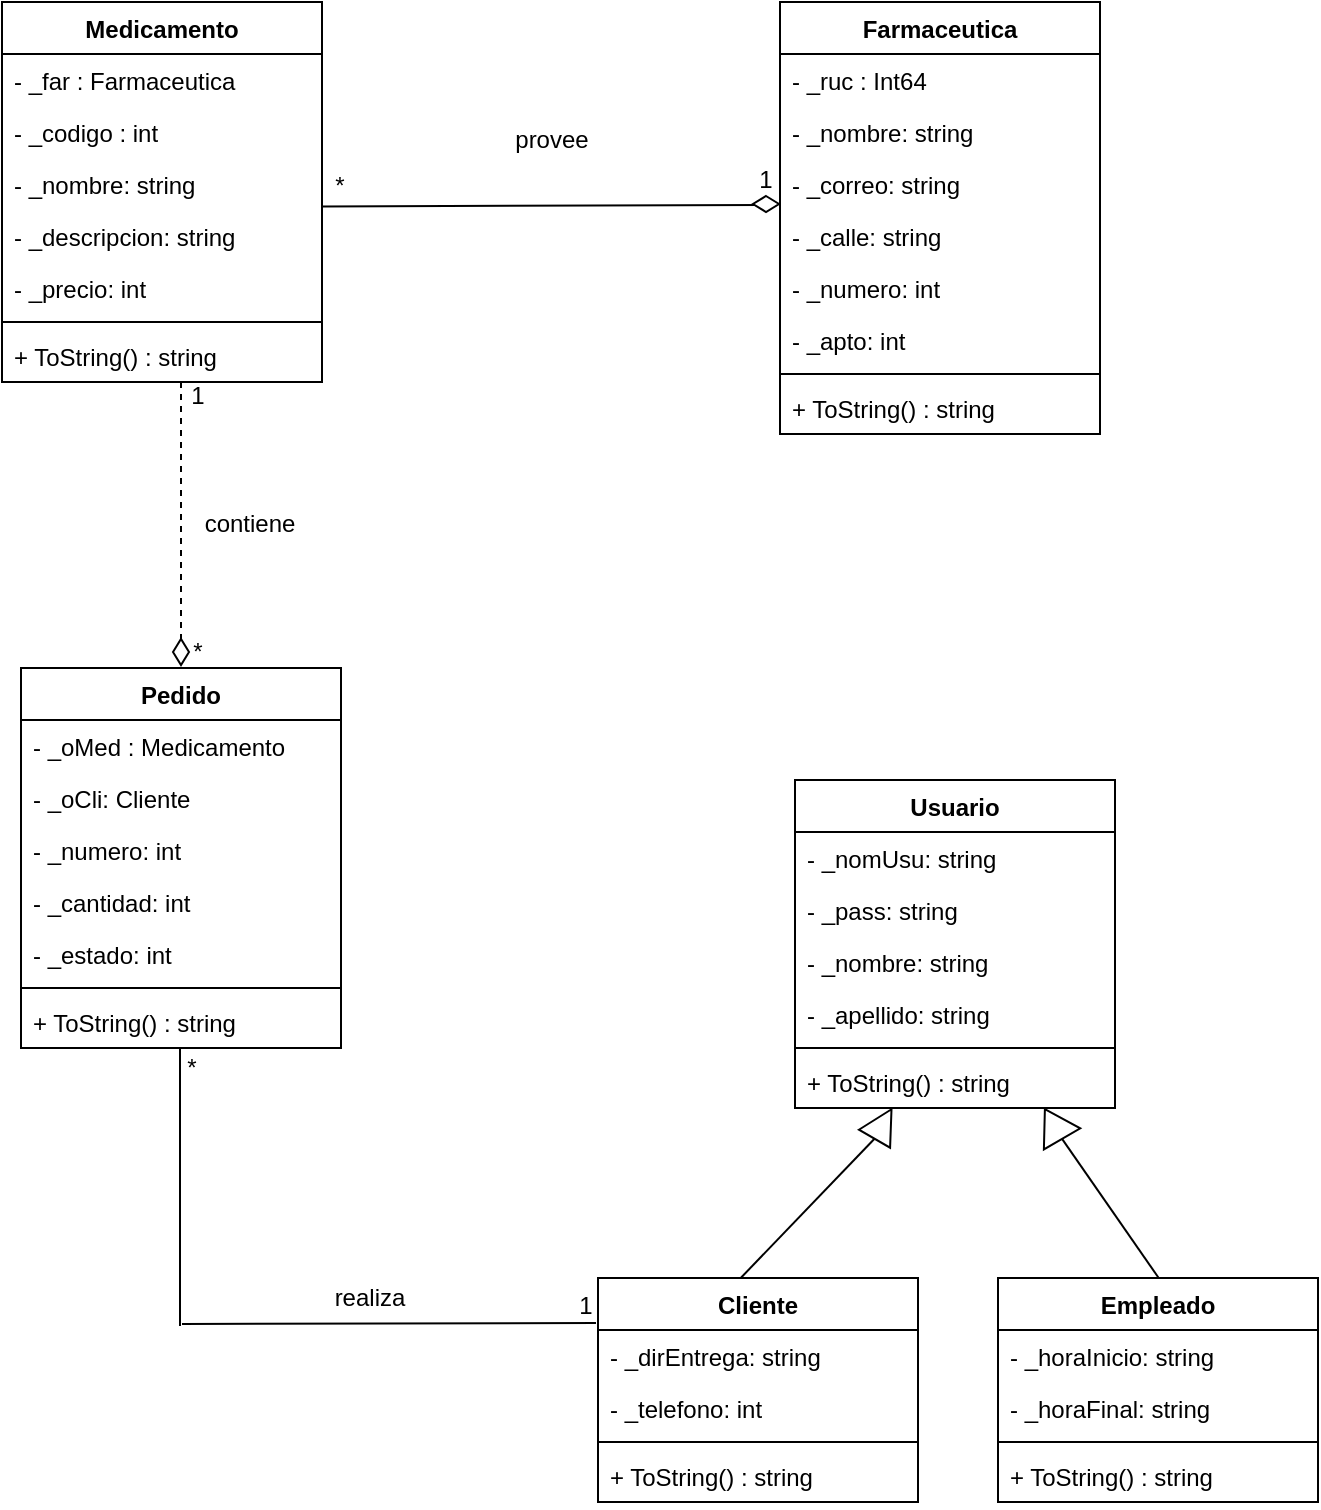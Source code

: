 <mxfile version="13.3.9" type="device"><diagram id="gqibiDpZGKZRqZBC5mwG" name="Page-1"><mxGraphModel dx="813" dy="485" grid="0" gridSize="10" guides="1" tooltips="1" connect="1" arrows="1" fold="1" page="0" pageScale="1" pageWidth="827" pageHeight="1169" math="0" shadow="0"><root><mxCell id="0"/><mxCell id="1" parent="0"/><mxCell id="y4wVDLGvQ4hLtuZv36sM-9" value="" style="endArrow=none;html=1;strokeWidth=1;fontSize=12;entryX=0;entryY=0.5;entryDx=0;entryDy=0;" edge="1" parent="1" target="y4wVDLGvQ4hLtuZv36sM-12"><mxGeometry width="50" height="50" relative="1" as="geometry"><mxPoint x="677.36" y="655" as="sourcePoint"/><mxPoint x="677.36" y="626.0" as="targetPoint"/></mxGeometry></mxCell><mxCell id="y4wVDLGvQ4hLtuZv36sM-10" value="" style="endArrow=none;html=1;strokeWidth=1;fontSize=12;entryX=0;entryY=0.5;entryDx=0;entryDy=0;" edge="1" parent="1" target="y4wVDLGvQ4hLtuZv36sM-78"><mxGeometry width="50" height="50" relative="1" as="geometry"><mxPoint x="468.36" y="655" as="sourcePoint"/><mxPoint x="545" y="588" as="targetPoint"/></mxGeometry></mxCell><mxCell id="y4wVDLGvQ4hLtuZv36sM-12" value="" style="triangle;whiteSpace=wrap;html=1;fontSize=12;align=center;rotation=-120;" vertex="1" parent="1"><mxGeometry x="616.15" y="567.5" width="17.18" height="21" as="geometry"/></mxCell><mxCell id="y4wVDLGvQ4hLtuZv36sM-13" value="" style="endArrow=none;html=1;strokeWidth=1;fontSize=12;entryX=0;entryY=0.5;entryDx=0;entryDy=0;exitX=0.999;exitY=0.931;exitDx=0;exitDy=0;exitPerimeter=0;" edge="1" parent="1" source="y4wVDLGvQ4hLtuZv36sM-38"><mxGeometry width="50" height="50" relative="1" as="geometry"><mxPoint x="274" y="118.5" as="sourcePoint"/><mxPoint x="487" y="118.5" as="targetPoint"/></mxGeometry></mxCell><mxCell id="y4wVDLGvQ4hLtuZv36sM-15" value="" style="endArrow=none;html=1;strokeWidth=1;fontSize=12;" edge="1" parent="1"><mxGeometry width="50" height="50" relative="1" as="geometry"><mxPoint x="188" y="540" as="sourcePoint"/><mxPoint x="188" y="679" as="targetPoint"/></mxGeometry></mxCell><mxCell id="y4wVDLGvQ4hLtuZv36sM-16" value="" style="endArrow=none;html=1;strokeWidth=1;fontSize=12;exitX=0;exitY=0.5;exitDx=0;exitDy=0;" edge="1" parent="1"><mxGeometry width="50" height="50" relative="1" as="geometry"><mxPoint x="396" y="677.5" as="sourcePoint"/><mxPoint x="189" y="678" as="targetPoint"/></mxGeometry></mxCell><mxCell id="y4wVDLGvQ4hLtuZv36sM-17" value="provee" style="text;html=1;strokeColor=none;fillColor=none;align=center;verticalAlign=middle;whiteSpace=wrap;rounded=0;fontSize=12;" vertex="1" parent="1"><mxGeometry x="354" y="76" width="40" height="20" as="geometry"/></mxCell><mxCell id="y4wVDLGvQ4hLtuZv36sM-19" value="contiene" style="text;html=1;strokeColor=none;fillColor=none;align=center;verticalAlign=middle;whiteSpace=wrap;rounded=0;fontSize=12;" vertex="1" parent="1"><mxGeometry x="203" y="268" width="40" height="20" as="geometry"/></mxCell><mxCell id="y4wVDLGvQ4hLtuZv36sM-20" value="realiza" style="text;html=1;strokeColor=none;fillColor=none;align=center;verticalAlign=middle;whiteSpace=wrap;rounded=0;fontSize=12;" vertex="1" parent="1"><mxGeometry x="263" y="655" width="40" height="20" as="geometry"/></mxCell><mxCell id="y4wVDLGvQ4hLtuZv36sM-22" value="" style="endArrow=none;html=1;strokeWidth=1;fontSize=12;entryX=0;entryY=0.5;entryDx=0;entryDy=0;exitX=1;exitY=0.5;exitDx=0;exitDy=0;" edge="1" parent="1"><mxGeometry width="50" height="50" relative="1" as="geometry"><mxPoint x="261" y="118.5" as="sourcePoint"/><mxPoint x="261" y="118.5" as="targetPoint"/></mxGeometry></mxCell><mxCell id="y4wVDLGvQ4hLtuZv36sM-23" value="*" style="text;html=1;strokeColor=none;fillColor=none;align=center;verticalAlign=middle;whiteSpace=wrap;rounded=0;fontSize=12;" vertex="1" parent="1"><mxGeometry x="247.5" y="99" width="40" height="20" as="geometry"/></mxCell><mxCell id="y4wVDLGvQ4hLtuZv36sM-24" value="1" style="text;html=1;strokeColor=none;fillColor=none;align=center;verticalAlign=middle;whiteSpace=wrap;rounded=0;fontSize=12;" vertex="1" parent="1"><mxGeometry x="461" y="96" width="40" height="20" as="geometry"/></mxCell><mxCell id="y4wVDLGvQ4hLtuZv36sM-26" value="" style="rhombus;whiteSpace=wrap;html=1;fontSize=12;align=center;rotation=-90;" vertex="1" parent="1"><mxGeometry x="182" y="338" width="13" height="8" as="geometry"/></mxCell><mxCell id="y4wVDLGvQ4hLtuZv36sM-28" value="" style="endArrow=none;html=1;strokeWidth=1;fontSize=12;exitX=0.5;exitY=1;exitDx=0;exitDy=0;entryX=1;entryY=0.5;entryDx=0;entryDy=0;dashed=1;" edge="1" parent="1" target="y4wVDLGvQ4hLtuZv36sM-26"><mxGeometry width="50" height="50" relative="1" as="geometry"><mxPoint x="188.5" y="207" as="sourcePoint"/><mxPoint x="188.5" y="349.0" as="targetPoint"/></mxGeometry></mxCell><mxCell id="y4wVDLGvQ4hLtuZv36sM-29" value="*" style="text;html=1;strokeColor=none;fillColor=none;align=center;verticalAlign=middle;whiteSpace=wrap;rounded=0;fontSize=12;" vertex="1" parent="1"><mxGeometry x="177" y="332" width="40" height="20" as="geometry"/></mxCell><mxCell id="y4wVDLGvQ4hLtuZv36sM-30" value="1" style="text;html=1;strokeColor=none;fillColor=none;align=center;verticalAlign=middle;whiteSpace=wrap;rounded=0;fontSize=12;" vertex="1" parent="1"><mxGeometry x="177" y="204" width="40" height="20" as="geometry"/></mxCell><mxCell id="y4wVDLGvQ4hLtuZv36sM-31" value="*" style="text;html=1;strokeColor=none;fillColor=none;align=center;verticalAlign=middle;whiteSpace=wrap;rounded=0;fontSize=12;" vertex="1" parent="1"><mxGeometry x="174" y="540" width="40" height="20" as="geometry"/></mxCell><mxCell id="y4wVDLGvQ4hLtuZv36sM-32" value="1" style="text;html=1;strokeColor=none;fillColor=none;align=center;verticalAlign=middle;whiteSpace=wrap;rounded=0;fontSize=12;" vertex="1" parent="1"><mxGeometry x="371" y="659" width="40" height="20" as="geometry"/></mxCell><mxCell id="y4wVDLGvQ4hLtuZv36sM-33" value="Medicamento" style="swimlane;fontStyle=1;align=center;verticalAlign=top;childLayout=stackLayout;horizontal=1;startSize=26;horizontalStack=0;resizeParent=1;resizeParentMax=0;resizeLast=0;collapsible=1;marginBottom=0;fontSize=12;" vertex="1" parent="1"><mxGeometry x="99" y="17" width="160" height="190" as="geometry"/></mxCell><mxCell id="y4wVDLGvQ4hLtuZv36sM-34" value="- _far : Farmaceutica" style="text;strokeColor=none;fillColor=none;align=left;verticalAlign=top;spacingLeft=4;spacingRight=4;overflow=hidden;rotatable=0;points=[[0,0.5],[1,0.5]];portConstraint=eastwest;" vertex="1" parent="y4wVDLGvQ4hLtuZv36sM-33"><mxGeometry y="26" width="160" height="26" as="geometry"/></mxCell><mxCell id="y4wVDLGvQ4hLtuZv36sM-37" value="- _codigo : int" style="text;strokeColor=none;fillColor=none;align=left;verticalAlign=top;spacingLeft=4;spacingRight=4;overflow=hidden;rotatable=0;points=[[0,0.5],[1,0.5]];portConstraint=eastwest;" vertex="1" parent="y4wVDLGvQ4hLtuZv36sM-33"><mxGeometry y="52" width="160" height="26" as="geometry"/></mxCell><mxCell id="y4wVDLGvQ4hLtuZv36sM-38" value="- _nombre: string" style="text;strokeColor=none;fillColor=none;align=left;verticalAlign=top;spacingLeft=4;spacingRight=4;overflow=hidden;rotatable=0;points=[[0,0.5],[1,0.5]];portConstraint=eastwest;" vertex="1" parent="y4wVDLGvQ4hLtuZv36sM-33"><mxGeometry y="78" width="160" height="26" as="geometry"/></mxCell><mxCell id="y4wVDLGvQ4hLtuZv36sM-39" value="- _descripcion: string" style="text;strokeColor=none;fillColor=none;align=left;verticalAlign=top;spacingLeft=4;spacingRight=4;overflow=hidden;rotatable=0;points=[[0,0.5],[1,0.5]];portConstraint=eastwest;" vertex="1" parent="y4wVDLGvQ4hLtuZv36sM-33"><mxGeometry y="104" width="160" height="26" as="geometry"/></mxCell><mxCell id="y4wVDLGvQ4hLtuZv36sM-40" value="- _precio: int" style="text;strokeColor=none;fillColor=none;align=left;verticalAlign=top;spacingLeft=4;spacingRight=4;overflow=hidden;rotatable=0;points=[[0,0.5],[1,0.5]];portConstraint=eastwest;" vertex="1" parent="y4wVDLGvQ4hLtuZv36sM-33"><mxGeometry y="130" width="160" height="26" as="geometry"/></mxCell><mxCell id="y4wVDLGvQ4hLtuZv36sM-35" value="" style="line;strokeWidth=1;fillColor=none;align=left;verticalAlign=middle;spacingTop=-1;spacingLeft=3;spacingRight=3;rotatable=0;labelPosition=right;points=[];portConstraint=eastwest;" vertex="1" parent="y4wVDLGvQ4hLtuZv36sM-33"><mxGeometry y="156" width="160" height="8" as="geometry"/></mxCell><mxCell id="y4wVDLGvQ4hLtuZv36sM-36" value="+ ToString() : string" style="text;strokeColor=none;fillColor=none;align=left;verticalAlign=top;spacingLeft=4;spacingRight=4;overflow=hidden;rotatable=0;points=[[0,0.5],[1,0.5]];portConstraint=eastwest;" vertex="1" parent="y4wVDLGvQ4hLtuZv36sM-33"><mxGeometry y="164" width="160" height="26" as="geometry"/></mxCell><mxCell id="y4wVDLGvQ4hLtuZv36sM-41" value="Farmaceutica" style="swimlane;fontStyle=1;align=center;verticalAlign=top;childLayout=stackLayout;horizontal=1;startSize=26;horizontalStack=0;resizeParent=1;resizeParentMax=0;resizeLast=0;collapsible=1;marginBottom=0;fontSize=12;" vertex="1" parent="1"><mxGeometry x="488" y="17" width="160" height="216" as="geometry"/></mxCell><mxCell id="y4wVDLGvQ4hLtuZv36sM-42" value="- _ruc : Int64" style="text;strokeColor=none;fillColor=none;align=left;verticalAlign=top;spacingLeft=4;spacingRight=4;overflow=hidden;rotatable=0;points=[[0,0.5],[1,0.5]];portConstraint=eastwest;" vertex="1" parent="y4wVDLGvQ4hLtuZv36sM-41"><mxGeometry y="26" width="160" height="26" as="geometry"/></mxCell><mxCell id="y4wVDLGvQ4hLtuZv36sM-43" value="- _nombre: string" style="text;strokeColor=none;fillColor=none;align=left;verticalAlign=top;spacingLeft=4;spacingRight=4;overflow=hidden;rotatable=0;points=[[0,0.5],[1,0.5]];portConstraint=eastwest;" vertex="1" parent="y4wVDLGvQ4hLtuZv36sM-41"><mxGeometry y="52" width="160" height="26" as="geometry"/></mxCell><mxCell id="y4wVDLGvQ4hLtuZv36sM-44" value="- _correo: string" style="text;strokeColor=none;fillColor=none;align=left;verticalAlign=top;spacingLeft=4;spacingRight=4;overflow=hidden;rotatable=0;points=[[0,0.5],[1,0.5]];portConstraint=eastwest;" vertex="1" parent="y4wVDLGvQ4hLtuZv36sM-41"><mxGeometry y="78" width="160" height="26" as="geometry"/></mxCell><mxCell id="y4wVDLGvQ4hLtuZv36sM-45" value="- _calle: string" style="text;strokeColor=none;fillColor=none;align=left;verticalAlign=top;spacingLeft=4;spacingRight=4;overflow=hidden;rotatable=0;points=[[0,0.5],[1,0.5]];portConstraint=eastwest;" vertex="1" parent="y4wVDLGvQ4hLtuZv36sM-41"><mxGeometry y="104" width="160" height="26" as="geometry"/></mxCell><mxCell id="y4wVDLGvQ4hLtuZv36sM-46" value="- _numero: int" style="text;strokeColor=none;fillColor=none;align=left;verticalAlign=top;spacingLeft=4;spacingRight=4;overflow=hidden;rotatable=0;points=[[0,0.5],[1,0.5]];portConstraint=eastwest;" vertex="1" parent="y4wVDLGvQ4hLtuZv36sM-41"><mxGeometry y="130" width="160" height="26" as="geometry"/></mxCell><mxCell id="y4wVDLGvQ4hLtuZv36sM-49" value="- _apto: int" style="text;strokeColor=none;fillColor=none;align=left;verticalAlign=top;spacingLeft=4;spacingRight=4;overflow=hidden;rotatable=0;points=[[0,0.5],[1,0.5]];portConstraint=eastwest;" vertex="1" parent="y4wVDLGvQ4hLtuZv36sM-41"><mxGeometry y="156" width="160" height="26" as="geometry"/></mxCell><mxCell id="y4wVDLGvQ4hLtuZv36sM-47" value="" style="line;strokeWidth=1;fillColor=none;align=left;verticalAlign=middle;spacingTop=-1;spacingLeft=3;spacingRight=3;rotatable=0;labelPosition=right;points=[];portConstraint=eastwest;" vertex="1" parent="y4wVDLGvQ4hLtuZv36sM-41"><mxGeometry y="182" width="160" height="8" as="geometry"/></mxCell><mxCell id="y4wVDLGvQ4hLtuZv36sM-48" value="+ ToString() : string" style="text;strokeColor=none;fillColor=none;align=left;verticalAlign=top;spacingLeft=4;spacingRight=4;overflow=hidden;rotatable=0;points=[[0,0.5],[1,0.5]];portConstraint=eastwest;" vertex="1" parent="y4wVDLGvQ4hLtuZv36sM-41"><mxGeometry y="190" width="160" height="26" as="geometry"/></mxCell><mxCell id="y4wVDLGvQ4hLtuZv36sM-50" value="Pedido" style="swimlane;fontStyle=1;align=center;verticalAlign=top;childLayout=stackLayout;horizontal=1;startSize=26;horizontalStack=0;resizeParent=1;resizeParentMax=0;resizeLast=0;collapsible=1;marginBottom=0;fontSize=12;" vertex="1" parent="1"><mxGeometry x="108.5" y="350" width="160" height="190" as="geometry"/></mxCell><mxCell id="y4wVDLGvQ4hLtuZv36sM-51" value="- _oMed : Medicamento" style="text;strokeColor=none;fillColor=none;align=left;verticalAlign=top;spacingLeft=4;spacingRight=4;overflow=hidden;rotatable=0;points=[[0,0.5],[1,0.5]];portConstraint=eastwest;" vertex="1" parent="y4wVDLGvQ4hLtuZv36sM-50"><mxGeometry y="26" width="160" height="26" as="geometry"/></mxCell><mxCell id="y4wVDLGvQ4hLtuZv36sM-52" value="- _oCli: Cliente" style="text;strokeColor=none;fillColor=none;align=left;verticalAlign=top;spacingLeft=4;spacingRight=4;overflow=hidden;rotatable=0;points=[[0,0.5],[1,0.5]];portConstraint=eastwest;" vertex="1" parent="y4wVDLGvQ4hLtuZv36sM-50"><mxGeometry y="52" width="160" height="26" as="geometry"/></mxCell><mxCell id="y4wVDLGvQ4hLtuZv36sM-53" value="- _numero: int" style="text;strokeColor=none;fillColor=none;align=left;verticalAlign=top;spacingLeft=4;spacingRight=4;overflow=hidden;rotatable=0;points=[[0,0.5],[1,0.5]];portConstraint=eastwest;" vertex="1" parent="y4wVDLGvQ4hLtuZv36sM-50"><mxGeometry y="78" width="160" height="26" as="geometry"/></mxCell><mxCell id="y4wVDLGvQ4hLtuZv36sM-54" value="- _cantidad: int" style="text;strokeColor=none;fillColor=none;align=left;verticalAlign=top;spacingLeft=4;spacingRight=4;overflow=hidden;rotatable=0;points=[[0,0.5],[1,0.5]];portConstraint=eastwest;" vertex="1" parent="y4wVDLGvQ4hLtuZv36sM-50"><mxGeometry y="104" width="160" height="26" as="geometry"/></mxCell><mxCell id="y4wVDLGvQ4hLtuZv36sM-55" value="- _estado: int" style="text;strokeColor=none;fillColor=none;align=left;verticalAlign=top;spacingLeft=4;spacingRight=4;overflow=hidden;rotatable=0;points=[[0,0.5],[1,0.5]];portConstraint=eastwest;" vertex="1" parent="y4wVDLGvQ4hLtuZv36sM-50"><mxGeometry y="130" width="160" height="26" as="geometry"/></mxCell><mxCell id="y4wVDLGvQ4hLtuZv36sM-56" value="" style="line;strokeWidth=1;fillColor=none;align=left;verticalAlign=middle;spacingTop=-1;spacingLeft=3;spacingRight=3;rotatable=0;labelPosition=right;points=[];portConstraint=eastwest;" vertex="1" parent="y4wVDLGvQ4hLtuZv36sM-50"><mxGeometry y="156" width="160" height="8" as="geometry"/></mxCell><mxCell id="y4wVDLGvQ4hLtuZv36sM-57" value="+ ToString() : string" style="text;strokeColor=none;fillColor=none;align=left;verticalAlign=top;spacingLeft=4;spacingRight=4;overflow=hidden;rotatable=0;points=[[0,0.5],[1,0.5]];portConstraint=eastwest;" vertex="1" parent="y4wVDLGvQ4hLtuZv36sM-50"><mxGeometry y="164" width="160" height="26" as="geometry"/></mxCell><mxCell id="y4wVDLGvQ4hLtuZv36sM-58" value="Usuario" style="swimlane;fontStyle=1;align=center;verticalAlign=top;childLayout=stackLayout;horizontal=1;startSize=26;horizontalStack=0;resizeParent=1;resizeParentMax=0;resizeLast=0;collapsible=1;marginBottom=0;fontSize=12;" vertex="1" parent="1"><mxGeometry x="495.5" y="406" width="160" height="164" as="geometry"/></mxCell><mxCell id="y4wVDLGvQ4hLtuZv36sM-59" value="- _nomUsu: string" style="text;strokeColor=none;fillColor=none;align=left;verticalAlign=top;spacingLeft=4;spacingRight=4;overflow=hidden;rotatable=0;points=[[0,0.5],[1,0.5]];portConstraint=eastwest;" vertex="1" parent="y4wVDLGvQ4hLtuZv36sM-58"><mxGeometry y="26" width="160" height="26" as="geometry"/></mxCell><mxCell id="y4wVDLGvQ4hLtuZv36sM-60" value="- _pass: string" style="text;strokeColor=none;fillColor=none;align=left;verticalAlign=top;spacingLeft=4;spacingRight=4;overflow=hidden;rotatable=0;points=[[0,0.5],[1,0.5]];portConstraint=eastwest;" vertex="1" parent="y4wVDLGvQ4hLtuZv36sM-58"><mxGeometry y="52" width="160" height="26" as="geometry"/></mxCell><mxCell id="y4wVDLGvQ4hLtuZv36sM-61" value="- _nombre: string" style="text;strokeColor=none;fillColor=none;align=left;verticalAlign=top;spacingLeft=4;spacingRight=4;overflow=hidden;rotatable=0;points=[[0,0.5],[1,0.5]];portConstraint=eastwest;" vertex="1" parent="y4wVDLGvQ4hLtuZv36sM-58"><mxGeometry y="78" width="160" height="26" as="geometry"/></mxCell><mxCell id="y4wVDLGvQ4hLtuZv36sM-62" value="- _apellido: string" style="text;strokeColor=none;fillColor=none;align=left;verticalAlign=top;spacingLeft=4;spacingRight=4;overflow=hidden;rotatable=0;points=[[0,0.5],[1,0.5]];portConstraint=eastwest;" vertex="1" parent="y4wVDLGvQ4hLtuZv36sM-58"><mxGeometry y="104" width="160" height="26" as="geometry"/></mxCell><mxCell id="y4wVDLGvQ4hLtuZv36sM-64" value="" style="line;strokeWidth=1;fillColor=none;align=left;verticalAlign=middle;spacingTop=-1;spacingLeft=3;spacingRight=3;rotatable=0;labelPosition=right;points=[];portConstraint=eastwest;" vertex="1" parent="y4wVDLGvQ4hLtuZv36sM-58"><mxGeometry y="130" width="160" height="8" as="geometry"/></mxCell><mxCell id="y4wVDLGvQ4hLtuZv36sM-65" value="+ ToString() : string" style="text;strokeColor=none;fillColor=none;align=left;verticalAlign=top;spacingLeft=4;spacingRight=4;overflow=hidden;rotatable=0;points=[[0,0.5],[1,0.5]];portConstraint=eastwest;" vertex="1" parent="y4wVDLGvQ4hLtuZv36sM-58"><mxGeometry y="138" width="160" height="26" as="geometry"/></mxCell><mxCell id="y4wVDLGvQ4hLtuZv36sM-66" value="Cliente" style="swimlane;fontStyle=1;align=center;verticalAlign=top;childLayout=stackLayout;horizontal=1;startSize=26;horizontalStack=0;resizeParent=1;resizeParentMax=0;resizeLast=0;collapsible=1;marginBottom=0;fontSize=12;" vertex="1" parent="1"><mxGeometry x="397" y="655" width="160" height="112" as="geometry"/></mxCell><mxCell id="y4wVDLGvQ4hLtuZv36sM-67" value="- _dirEntrega: string" style="text;strokeColor=none;fillColor=none;align=left;verticalAlign=top;spacingLeft=4;spacingRight=4;overflow=hidden;rotatable=0;points=[[0,0.5],[1,0.5]];portConstraint=eastwest;" vertex="1" parent="y4wVDLGvQ4hLtuZv36sM-66"><mxGeometry y="26" width="160" height="26" as="geometry"/></mxCell><mxCell id="y4wVDLGvQ4hLtuZv36sM-68" value="- _telefono: int" style="text;strokeColor=none;fillColor=none;align=left;verticalAlign=top;spacingLeft=4;spacingRight=4;overflow=hidden;rotatable=0;points=[[0,0.5],[1,0.5]];portConstraint=eastwest;" vertex="1" parent="y4wVDLGvQ4hLtuZv36sM-66"><mxGeometry y="52" width="160" height="26" as="geometry"/></mxCell><mxCell id="y4wVDLGvQ4hLtuZv36sM-71" value="" style="line;strokeWidth=1;fillColor=none;align=left;verticalAlign=middle;spacingTop=-1;spacingLeft=3;spacingRight=3;rotatable=0;labelPosition=right;points=[];portConstraint=eastwest;" vertex="1" parent="y4wVDLGvQ4hLtuZv36sM-66"><mxGeometry y="78" width="160" height="8" as="geometry"/></mxCell><mxCell id="y4wVDLGvQ4hLtuZv36sM-72" value="+ ToString() : string" style="text;strokeColor=none;fillColor=none;align=left;verticalAlign=top;spacingLeft=4;spacingRight=4;overflow=hidden;rotatable=0;points=[[0,0.5],[1,0.5]];portConstraint=eastwest;" vertex="1" parent="y4wVDLGvQ4hLtuZv36sM-66"><mxGeometry y="86" width="160" height="26" as="geometry"/></mxCell><mxCell id="y4wVDLGvQ4hLtuZv36sM-73" value="Empleado" style="swimlane;fontStyle=1;align=center;verticalAlign=top;childLayout=stackLayout;horizontal=1;startSize=26;horizontalStack=0;resizeParent=1;resizeParentMax=0;resizeLast=0;collapsible=1;marginBottom=0;fontSize=12;" vertex="1" parent="1"><mxGeometry x="597" y="655" width="160" height="112" as="geometry"/></mxCell><mxCell id="y4wVDLGvQ4hLtuZv36sM-74" value="- _horaInicio: string" style="text;strokeColor=none;fillColor=none;align=left;verticalAlign=top;spacingLeft=4;spacingRight=4;overflow=hidden;rotatable=0;points=[[0,0.5],[1,0.5]];portConstraint=eastwest;" vertex="1" parent="y4wVDLGvQ4hLtuZv36sM-73"><mxGeometry y="26" width="160" height="26" as="geometry"/></mxCell><mxCell id="y4wVDLGvQ4hLtuZv36sM-75" value="- _horaFinal: string" style="text;strokeColor=none;fillColor=none;align=left;verticalAlign=top;spacingLeft=4;spacingRight=4;overflow=hidden;rotatable=0;points=[[0,0.5],[1,0.5]];portConstraint=eastwest;" vertex="1" parent="y4wVDLGvQ4hLtuZv36sM-73"><mxGeometry y="52" width="160" height="26" as="geometry"/></mxCell><mxCell id="y4wVDLGvQ4hLtuZv36sM-76" value="" style="line;strokeWidth=1;fillColor=none;align=left;verticalAlign=middle;spacingTop=-1;spacingLeft=3;spacingRight=3;rotatable=0;labelPosition=right;points=[];portConstraint=eastwest;" vertex="1" parent="y4wVDLGvQ4hLtuZv36sM-73"><mxGeometry y="78" width="160" height="8" as="geometry"/></mxCell><mxCell id="y4wVDLGvQ4hLtuZv36sM-77" value="+ ToString() : string" style="text;strokeColor=none;fillColor=none;align=left;verticalAlign=top;spacingLeft=4;spacingRight=4;overflow=hidden;rotatable=0;points=[[0,0.5],[1,0.5]];portConstraint=eastwest;" vertex="1" parent="y4wVDLGvQ4hLtuZv36sM-73"><mxGeometry y="86" width="160" height="26" as="geometry"/></mxCell><mxCell id="y4wVDLGvQ4hLtuZv36sM-78" value="" style="triangle;whiteSpace=wrap;html=1;fontSize=12;align=center;rotation=-60;" vertex="1" parent="1"><mxGeometry x="531" y="569" width="17" height="18" as="geometry"/></mxCell><mxCell id="y4wVDLGvQ4hLtuZv36sM-79" value="" style="rhombus;whiteSpace=wrap;html=1;fontSize=12;align=center;" vertex="1" parent="1"><mxGeometry x="474.5" y="114" width="13" height="8" as="geometry"/></mxCell></root></mxGraphModel></diagram></mxfile>
